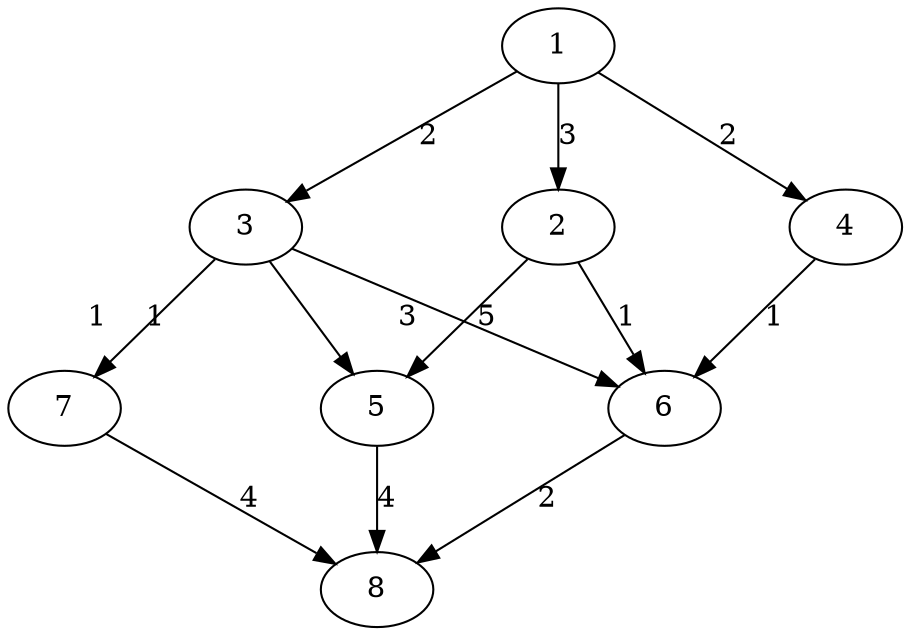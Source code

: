 digraph {
    splines=false;
    nodesep=1;
    //rotate=90
    //rankdir=LR;
    size="10.75,10.25" 
    1 -> 2[label="3"];
    1 -> 3[label="2"];
    1 -> 4[label="2"];
    2 -> 5[label="5"];
    2 -> 6[label="1"];
    3 -> 5[label="1"];
    3 -> 6[label="3"];
    3 -> 7[label="1"];
    4 -> 6[label="1"];
    5 -> 8[label="4"];
    6 -> 8[label="2"];
    7 -> 8[label="4"];
}